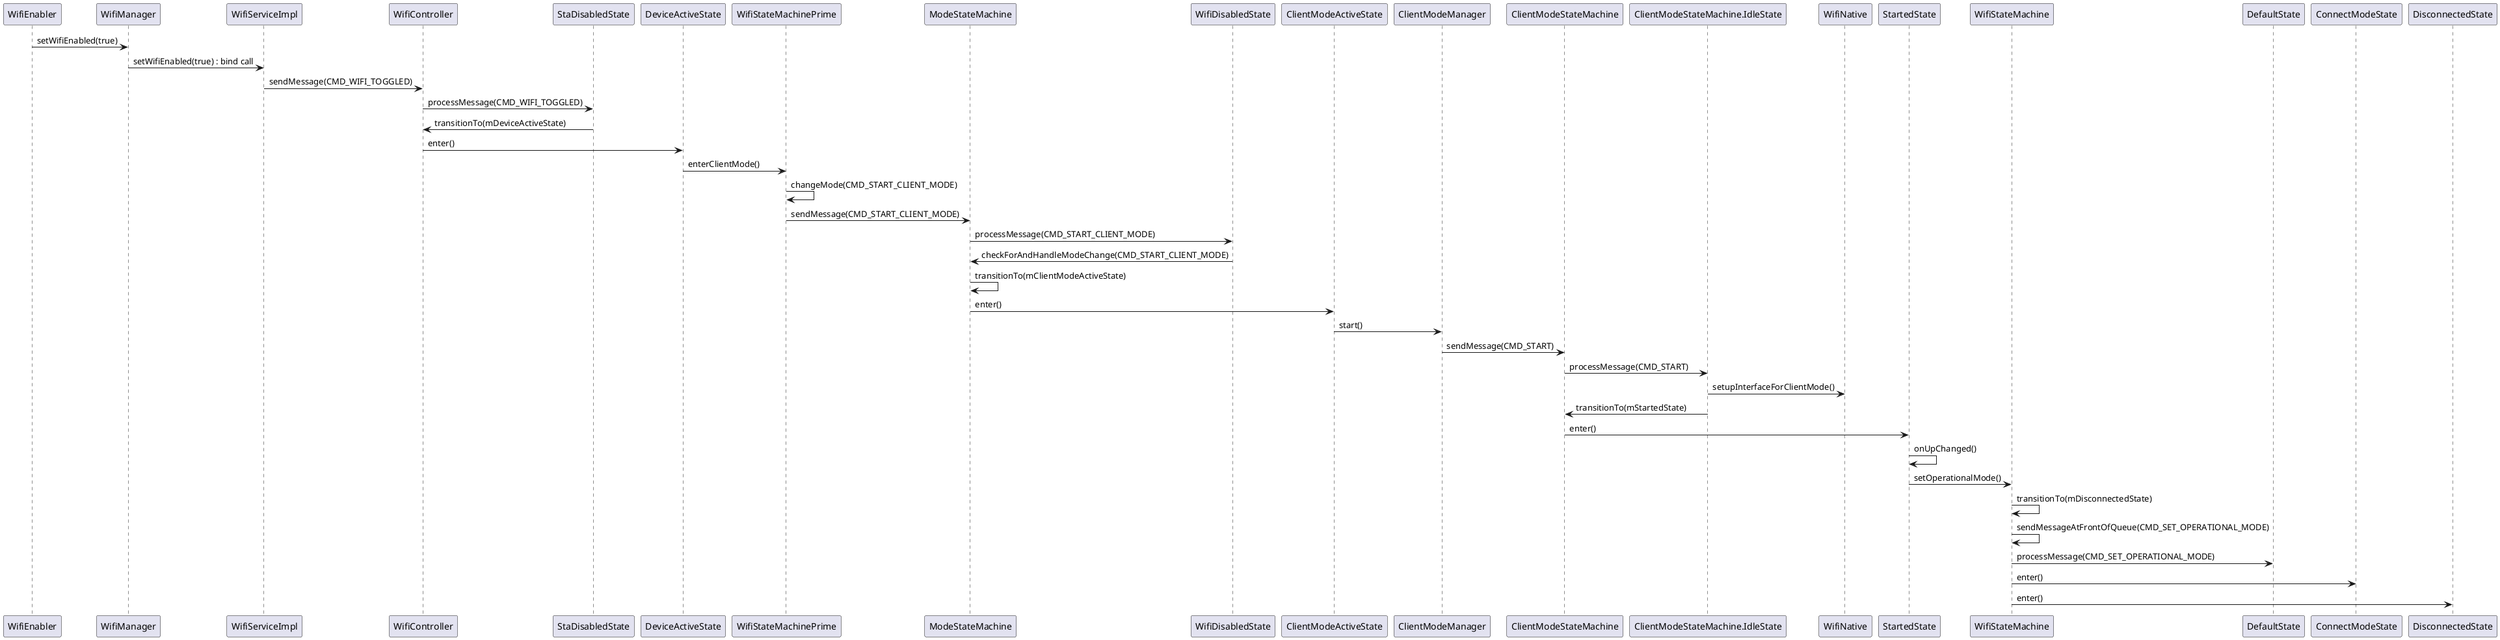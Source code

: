 @startuml
participant WifiEnabler as c0
participant WifiManager as c1
c0->c1 : setWifiEnabled(true)
participant WifiServiceImpl as c2
c1->c2 : setWifiEnabled(true) : bind call
participant WifiController as c3
c2->c3 : sendMessage(CMD_WIFI_TOGGLED)
participant StaDisabledState as c4
c3->c4 : processMessage(CMD_WIFI_TOGGLED)
c4->c3 : transitionTo(mDeviceActiveState)
participant DeviceActiveState as c5
c3->c5 : enter()
participant WifiStateMachinePrime as c6
c5->c6 : enterClientMode()
c6->c6 : changeMode(CMD_START_CLIENT_MODE)
participant ModeStateMachine as c7
c6->c7 : sendMessage(CMD_START_CLIENT_MODE)
participant WifiDisabledState as c8
c7->c8 : processMessage(CMD_START_CLIENT_MODE)
c8->c7 : checkForAndHandleModeChange(CMD_START_CLIENT_MODE)
c7->c7 : transitionTo(mClientModeActiveState)
participant ClientModeActiveState as c9
c7->c9 : enter()
participant ClientModeManager as c10
c9->c10 : start()
participant ClientModeStateMachine as c11
c10->c11 : sendMessage(CMD_START)
participant ClientModeStateMachine.IdleState as c12
c11->c12 : processMessage(CMD_START)
participant WifiNative as c13
c12->c13 : setupInterfaceForClientMode()
c12->c11 : transitionTo(mStartedState)
participant StartedState as c14
c11->c14 : enter()
c14->c14 : onUpChanged()
participant WifiStateMachine as c15
c14->c15 : setOperationalMode()
c15->c15 : transitionTo(mDisconnectedState)
c15->c15 : sendMessageAtFrontOfQueue(CMD_SET_OPERATIONAL_MODE)
participant DefaultState as c16
c15->c16 : processMessage(CMD_SET_OPERATIONAL_MODE)
participant ConnectModeState as c17
c15->c17 : enter()
participant DisconnectedState as c18
c15->c18 : enter()
@enduml
